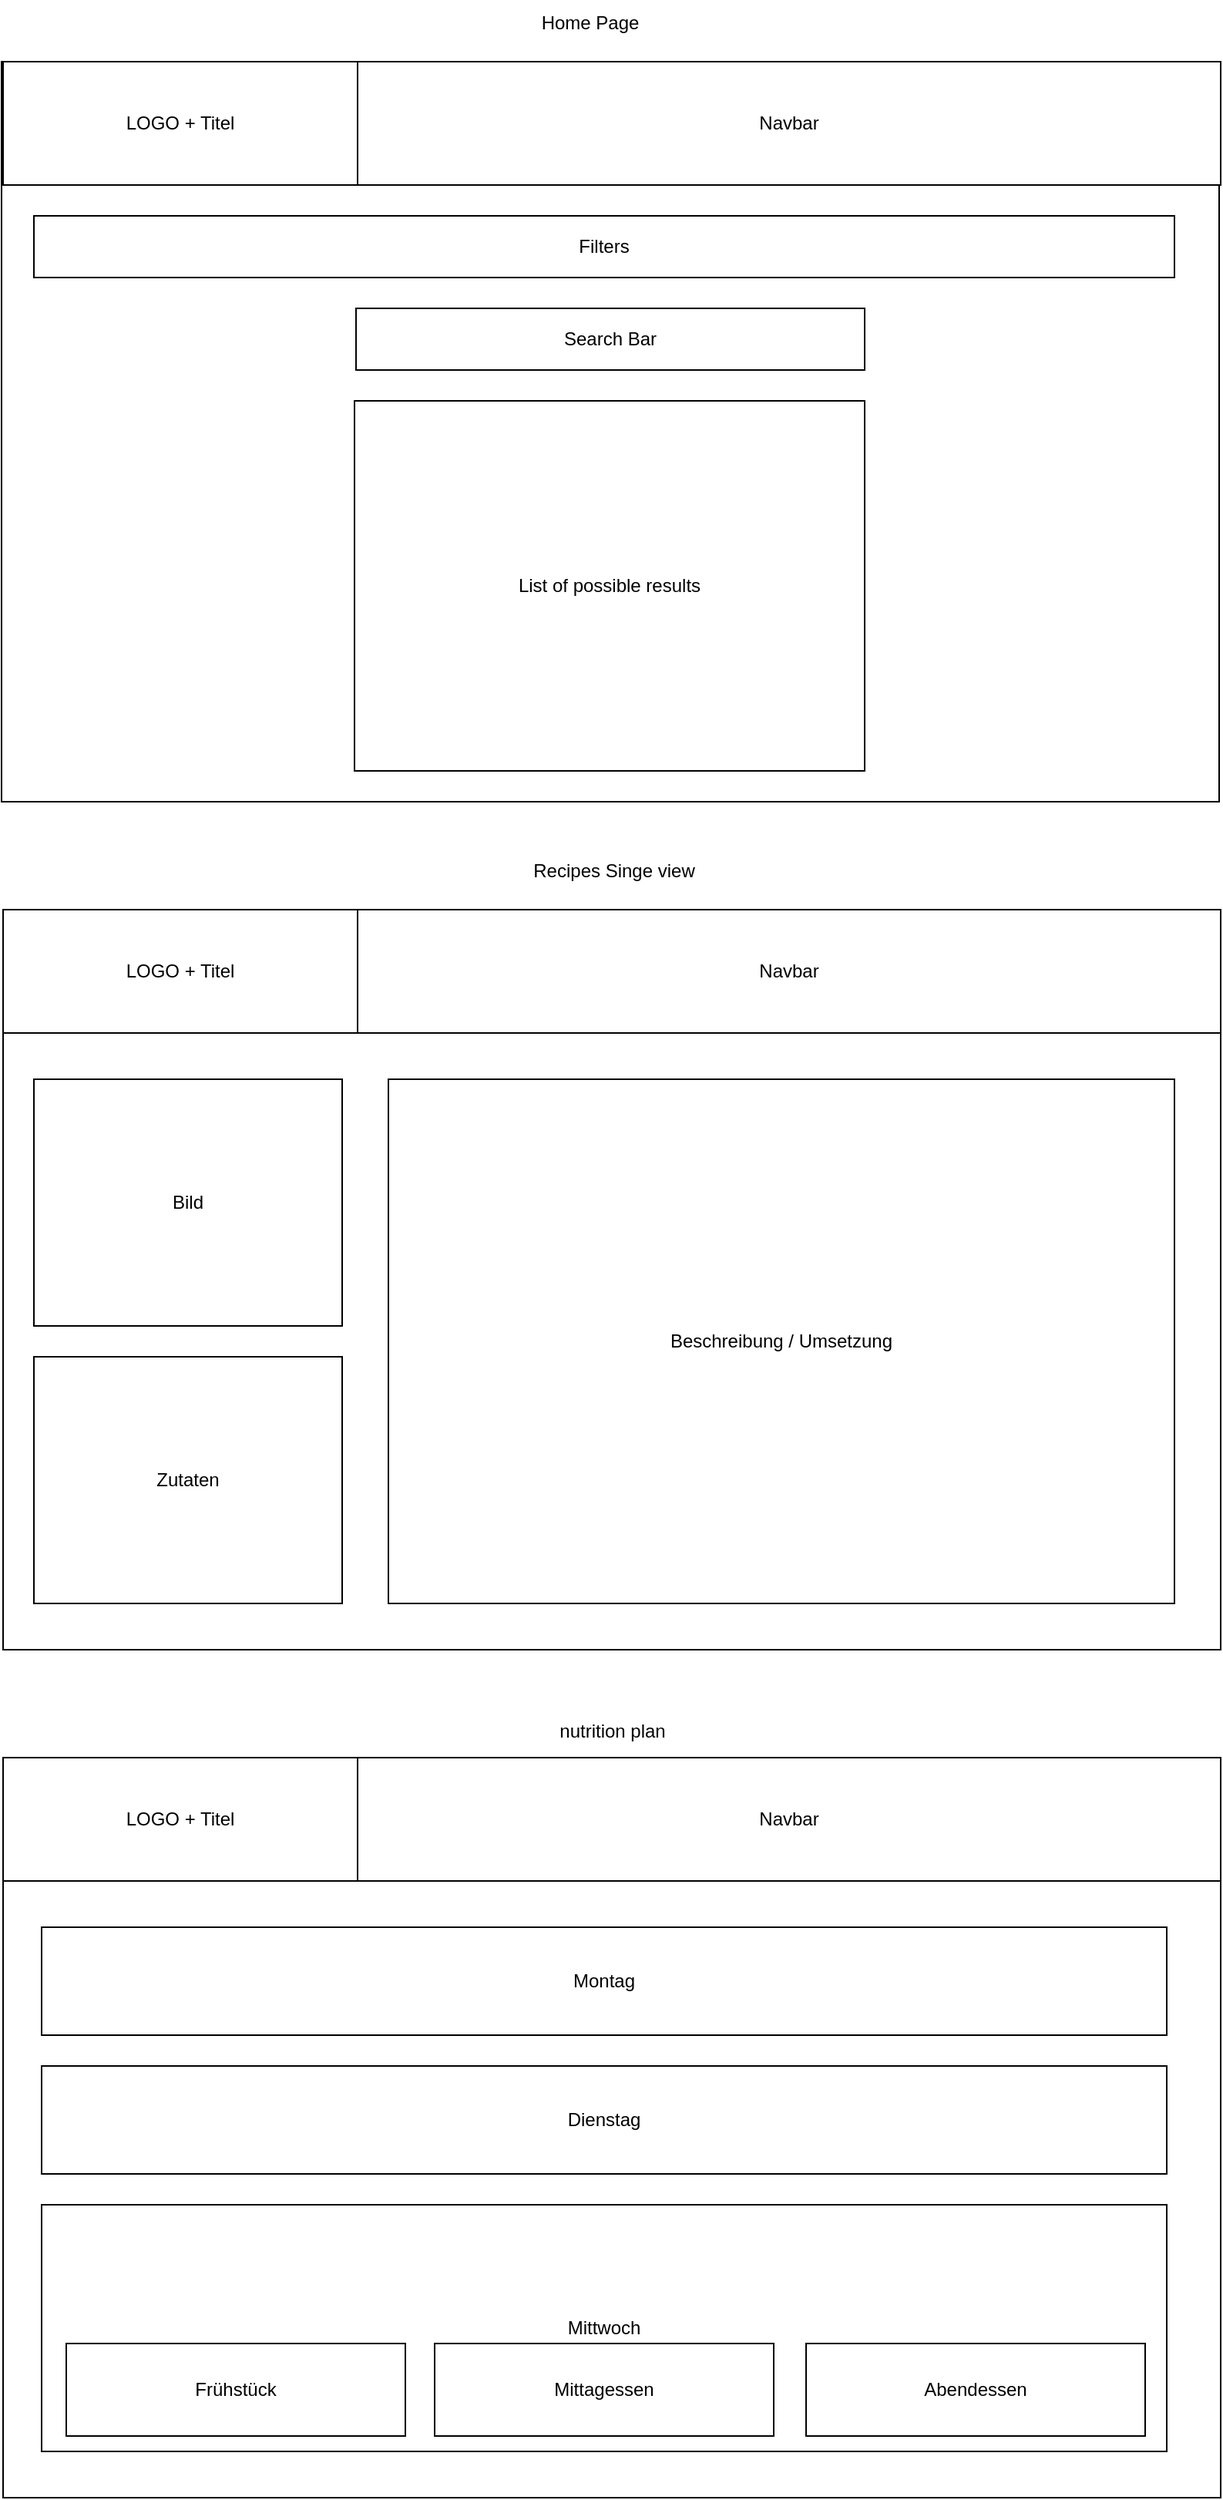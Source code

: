 <mxfile version="21.2.8" type="device">
  <diagram name="Seite-1" id="faxB4ZGaWPjGQonJEU4y">
    <mxGraphModel dx="2960" dy="1731" grid="1" gridSize="10" guides="1" tooltips="1" connect="1" arrows="1" fold="1" page="1" pageScale="1" pageWidth="827" pageHeight="1169" math="0" shadow="0">
      <root>
        <mxCell id="0" />
        <mxCell id="1" parent="0" />
        <mxCell id="64x9OKHsEFcefBKcCUim-2" value="" style="rounded=0;whiteSpace=wrap;html=1;" vertex="1" parent="1">
          <mxGeometry x="18" y="70" width="790" height="480" as="geometry" />
        </mxCell>
        <mxCell id="64x9OKHsEFcefBKcCUim-5" value="" style="rounded=0;whiteSpace=wrap;html=1;" vertex="1" parent="1">
          <mxGeometry x="19" y="620" width="790" height="480" as="geometry" />
        </mxCell>
        <mxCell id="64x9OKHsEFcefBKcCUim-6" value="Navbar" style="rounded=0;whiteSpace=wrap;html=1;" vertex="1" parent="1">
          <mxGeometry x="249" y="70" width="560" height="80" as="geometry" />
        </mxCell>
        <mxCell id="64x9OKHsEFcefBKcCUim-7" value="LOGO + Titel" style="rounded=0;whiteSpace=wrap;html=1;" vertex="1" parent="1">
          <mxGeometry x="19" y="70" width="230" height="80" as="geometry" />
        </mxCell>
        <mxCell id="64x9OKHsEFcefBKcCUim-8" value="Search Bar" style="rounded=0;whiteSpace=wrap;html=1;" vertex="1" parent="1">
          <mxGeometry x="248" y="230" width="330" height="40" as="geometry" />
        </mxCell>
        <mxCell id="64x9OKHsEFcefBKcCUim-9" value="List of possible results" style="rounded=0;whiteSpace=wrap;html=1;" vertex="1" parent="1">
          <mxGeometry x="247" y="290" width="331" height="240" as="geometry" />
        </mxCell>
        <mxCell id="64x9OKHsEFcefBKcCUim-10" value="Filters" style="rounded=0;whiteSpace=wrap;html=1;" vertex="1" parent="1">
          <mxGeometry x="39" y="170" width="740" height="40" as="geometry" />
        </mxCell>
        <mxCell id="64x9OKHsEFcefBKcCUim-11" value="Navbar" style="rounded=0;whiteSpace=wrap;html=1;" vertex="1" parent="1">
          <mxGeometry x="249" y="620" width="560" height="80" as="geometry" />
        </mxCell>
        <mxCell id="64x9OKHsEFcefBKcCUim-12" value="LOGO + Titel" style="rounded=0;whiteSpace=wrap;html=1;" vertex="1" parent="1">
          <mxGeometry x="19" y="620" width="230" height="80" as="geometry" />
        </mxCell>
        <mxCell id="64x9OKHsEFcefBKcCUim-14" value="Bild" style="rounded=0;whiteSpace=wrap;html=1;" vertex="1" parent="1">
          <mxGeometry x="39" y="730" width="200" height="160" as="geometry" />
        </mxCell>
        <mxCell id="64x9OKHsEFcefBKcCUim-15" value="Zutaten" style="rounded=0;whiteSpace=wrap;html=1;" vertex="1" parent="1">
          <mxGeometry x="39" y="910" width="200" height="160" as="geometry" />
        </mxCell>
        <mxCell id="64x9OKHsEFcefBKcCUim-16" value="Beschreibung / Umsetzung" style="rounded=0;whiteSpace=wrap;html=1;" vertex="1" parent="1">
          <mxGeometry x="269" y="730" width="510" height="340" as="geometry" />
        </mxCell>
        <mxCell id="64x9OKHsEFcefBKcCUim-17" value="" style="rounded=0;whiteSpace=wrap;html=1;" vertex="1" parent="1">
          <mxGeometry x="19" y="1170" width="790" height="480" as="geometry" />
        </mxCell>
        <mxCell id="64x9OKHsEFcefBKcCUim-18" value="Navbar" style="rounded=0;whiteSpace=wrap;html=1;" vertex="1" parent="1">
          <mxGeometry x="249" y="1170" width="560" height="80" as="geometry" />
        </mxCell>
        <mxCell id="64x9OKHsEFcefBKcCUim-19" value="LOGO + Titel" style="rounded=0;whiteSpace=wrap;html=1;" vertex="1" parent="1">
          <mxGeometry x="19" y="1170" width="230" height="80" as="geometry" />
        </mxCell>
        <mxCell id="64x9OKHsEFcefBKcCUim-23" value="Montag" style="rounded=0;whiteSpace=wrap;html=1;" vertex="1" parent="1">
          <mxGeometry x="44" y="1280" width="730" height="70" as="geometry" />
        </mxCell>
        <mxCell id="64x9OKHsEFcefBKcCUim-24" value="Dienstag" style="rounded=0;whiteSpace=wrap;html=1;" vertex="1" parent="1">
          <mxGeometry x="44" y="1370" width="730" height="70" as="geometry" />
        </mxCell>
        <mxCell id="64x9OKHsEFcefBKcCUim-25" value="Mittwoch" style="rounded=0;whiteSpace=wrap;html=1;" vertex="1" parent="1">
          <mxGeometry x="44" y="1460" width="730" height="160" as="geometry" />
        </mxCell>
        <mxCell id="64x9OKHsEFcefBKcCUim-26" value="Frühstück" style="rounded=0;whiteSpace=wrap;html=1;" vertex="1" parent="1">
          <mxGeometry x="60" y="1550" width="220" height="60" as="geometry" />
        </mxCell>
        <mxCell id="64x9OKHsEFcefBKcCUim-27" value="Mittagessen" style="rounded=0;whiteSpace=wrap;html=1;" vertex="1" parent="1">
          <mxGeometry x="299" y="1550" width="220" height="60" as="geometry" />
        </mxCell>
        <mxCell id="64x9OKHsEFcefBKcCUim-28" value="Abendessen" style="rounded=0;whiteSpace=wrap;html=1;" vertex="1" parent="1">
          <mxGeometry x="540" y="1550" width="220" height="60" as="geometry" />
        </mxCell>
        <mxCell id="64x9OKHsEFcefBKcCUim-29" value="Home Page" style="text;html=1;strokeColor=none;fillColor=none;align=center;verticalAlign=middle;whiteSpace=wrap;rounded=0;" vertex="1" parent="1">
          <mxGeometry x="360" y="30" width="80" height="30" as="geometry" />
        </mxCell>
        <mxCell id="64x9OKHsEFcefBKcCUim-30" value="Recipes Singe view" style="text;html=1;align=center;verticalAlign=middle;resizable=0;points=[];autosize=1;strokeColor=none;fillColor=none;" vertex="1" parent="1">
          <mxGeometry x="350" y="580" width="130" height="30" as="geometry" />
        </mxCell>
        <mxCell id="64x9OKHsEFcefBKcCUim-31" value="&lt;br&gt;nutrition plan" style="text;html=1;align=center;verticalAlign=middle;resizable=0;points=[];autosize=1;strokeColor=none;fillColor=none;" vertex="1" parent="1">
          <mxGeometry x="369" y="1125" width="90" height="40" as="geometry" />
        </mxCell>
      </root>
    </mxGraphModel>
  </diagram>
</mxfile>
